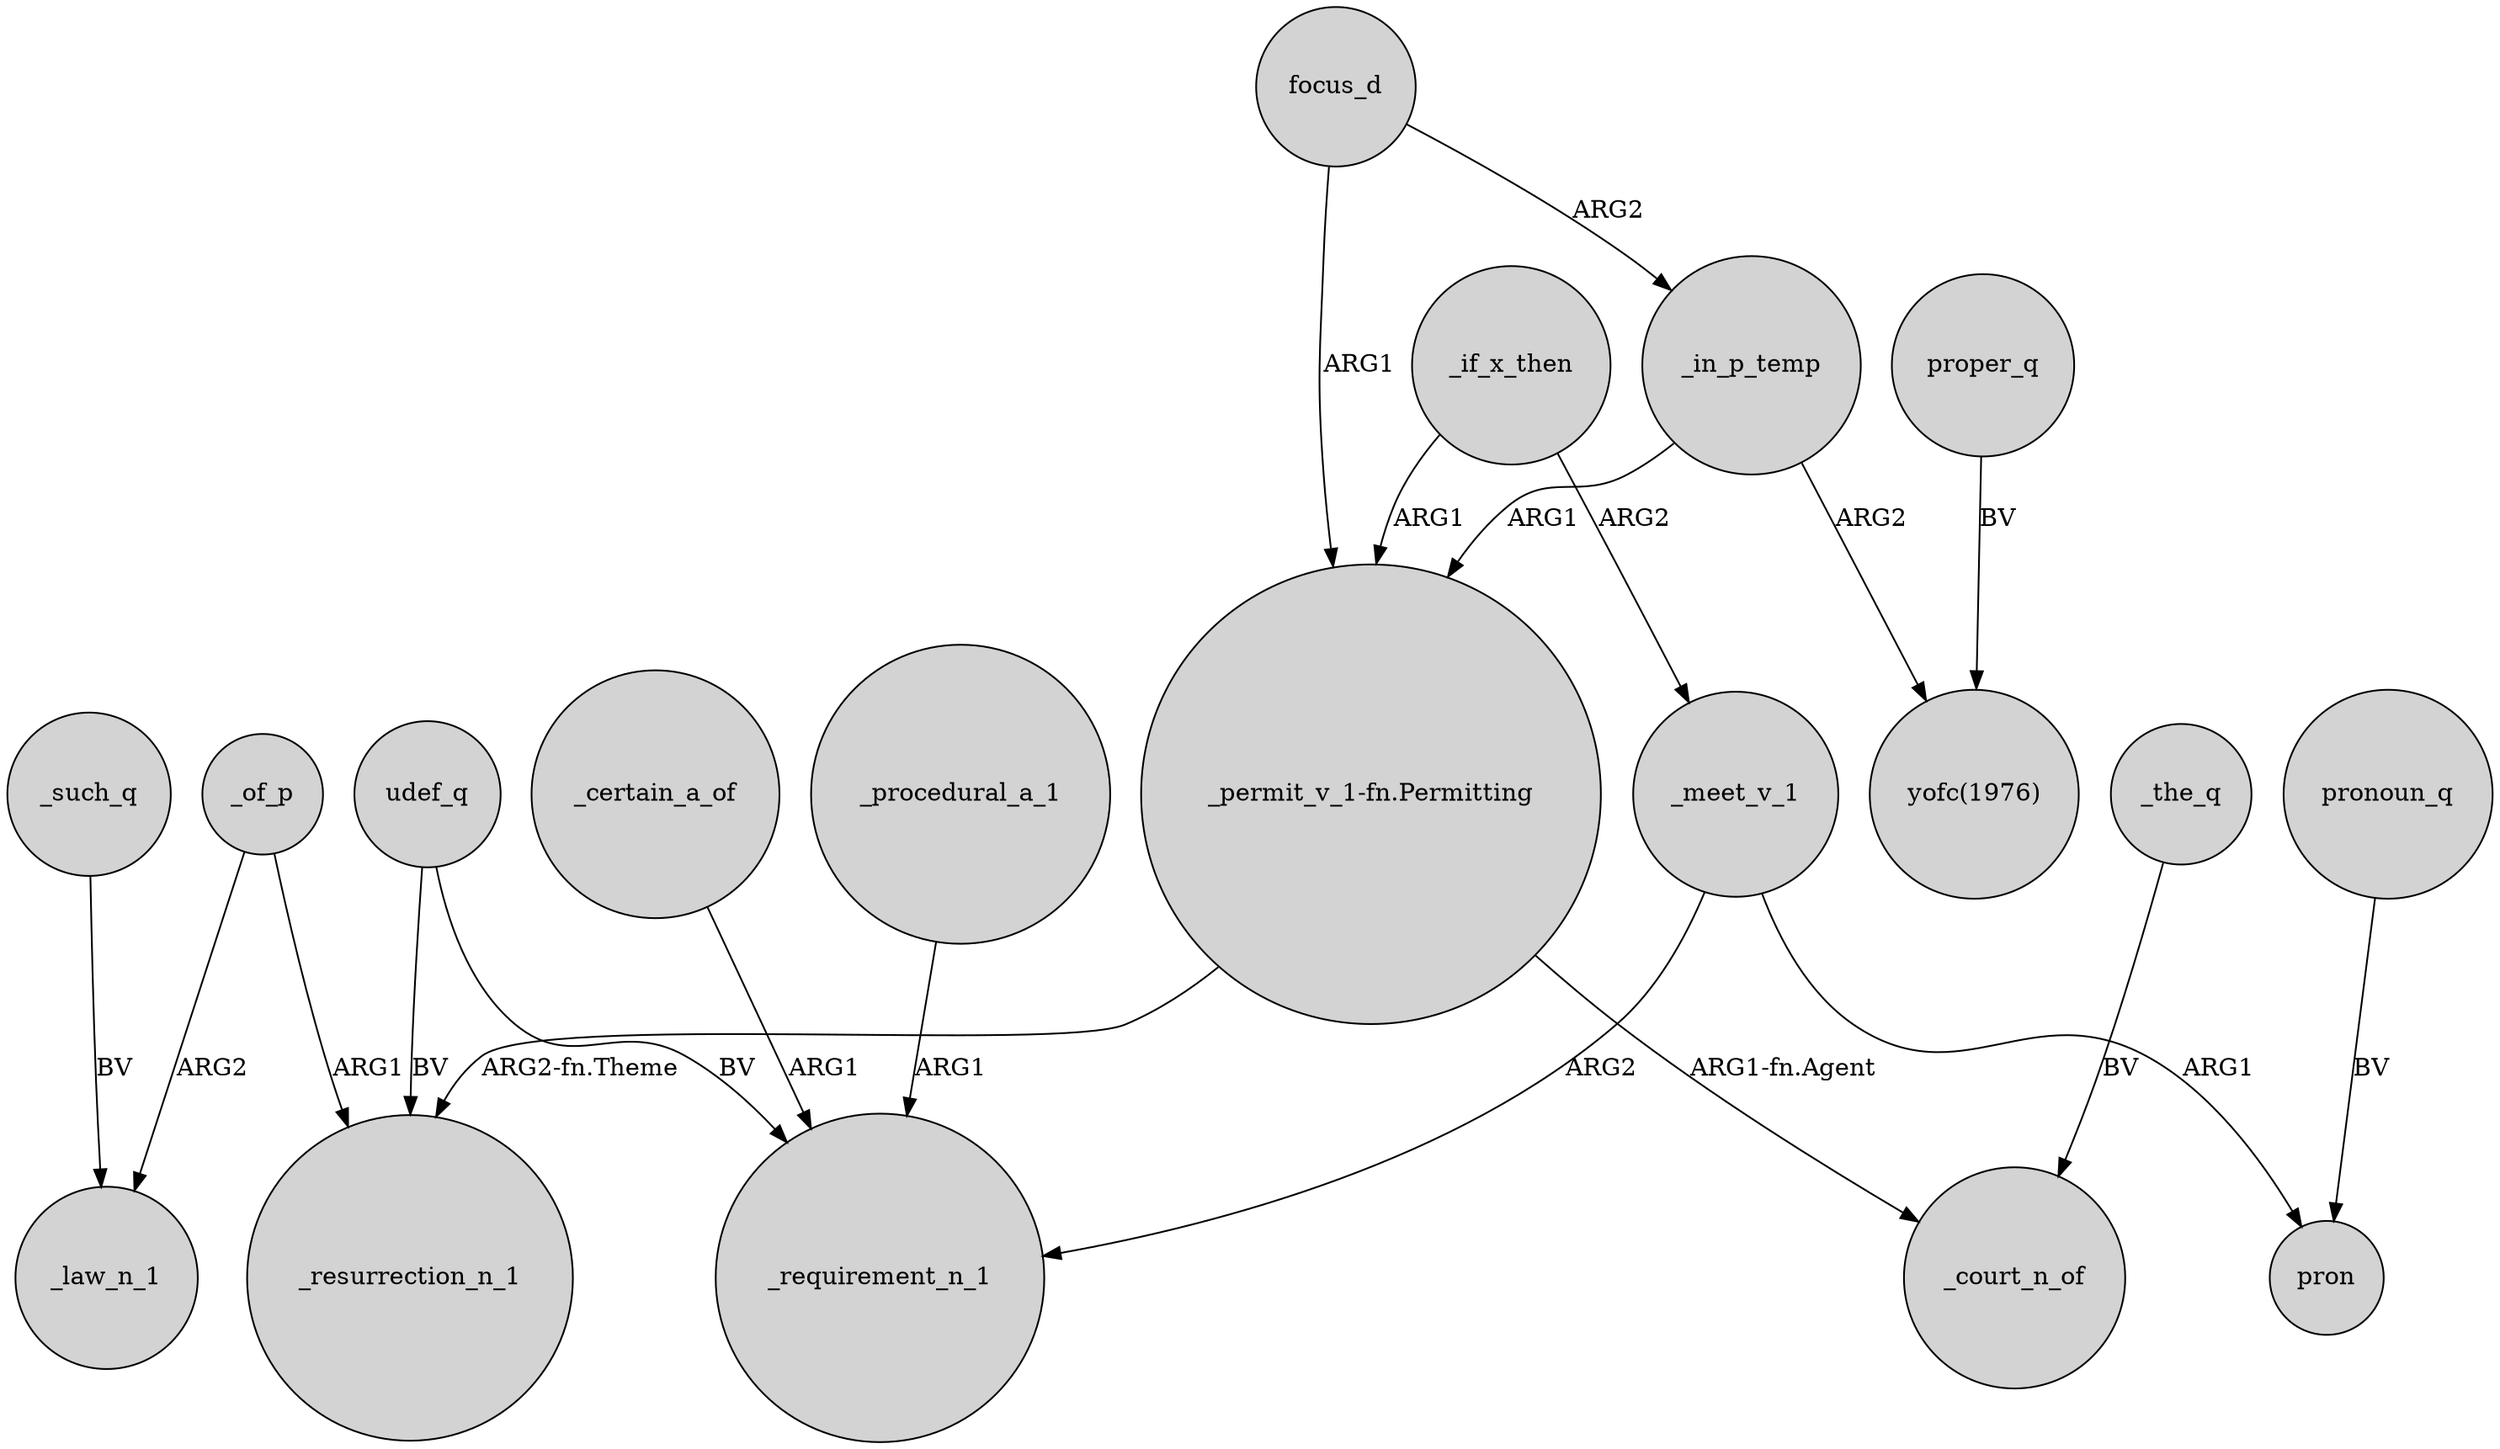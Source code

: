 digraph {
	node [shape=circle style=filled]
	_such_q -> _law_n_1 [label=BV]
	focus_d -> _in_p_temp [label=ARG2]
	udef_q -> _requirement_n_1 [label=BV]
	_certain_a_of -> _requirement_n_1 [label=ARG1]
	"_permit_v_1-fn.Permitting" -> _resurrection_n_1 [label="ARG2-fn.Theme"]
	_meet_v_1 -> _requirement_n_1 [label=ARG2]
	_the_q -> _court_n_of [label=BV]
	_of_p -> _law_n_1 [label=ARG2]
	_of_p -> _resurrection_n_1 [label=ARG1]
	_in_p_temp -> "yofc(1976)" [label=ARG2]
	proper_q -> "yofc(1976)" [label=BV]
	focus_d -> "_permit_v_1-fn.Permitting" [label=ARG1]
	_if_x_then -> "_permit_v_1-fn.Permitting" [label=ARG1]
	"_permit_v_1-fn.Permitting" -> _court_n_of [label="ARG1-fn.Agent"]
	pronoun_q -> pron [label=BV]
	_if_x_then -> _meet_v_1 [label=ARG2]
	_in_p_temp -> "_permit_v_1-fn.Permitting" [label=ARG1]
	udef_q -> _resurrection_n_1 [label=BV]
	_meet_v_1 -> pron [label=ARG1]
	_procedural_a_1 -> _requirement_n_1 [label=ARG1]
}
